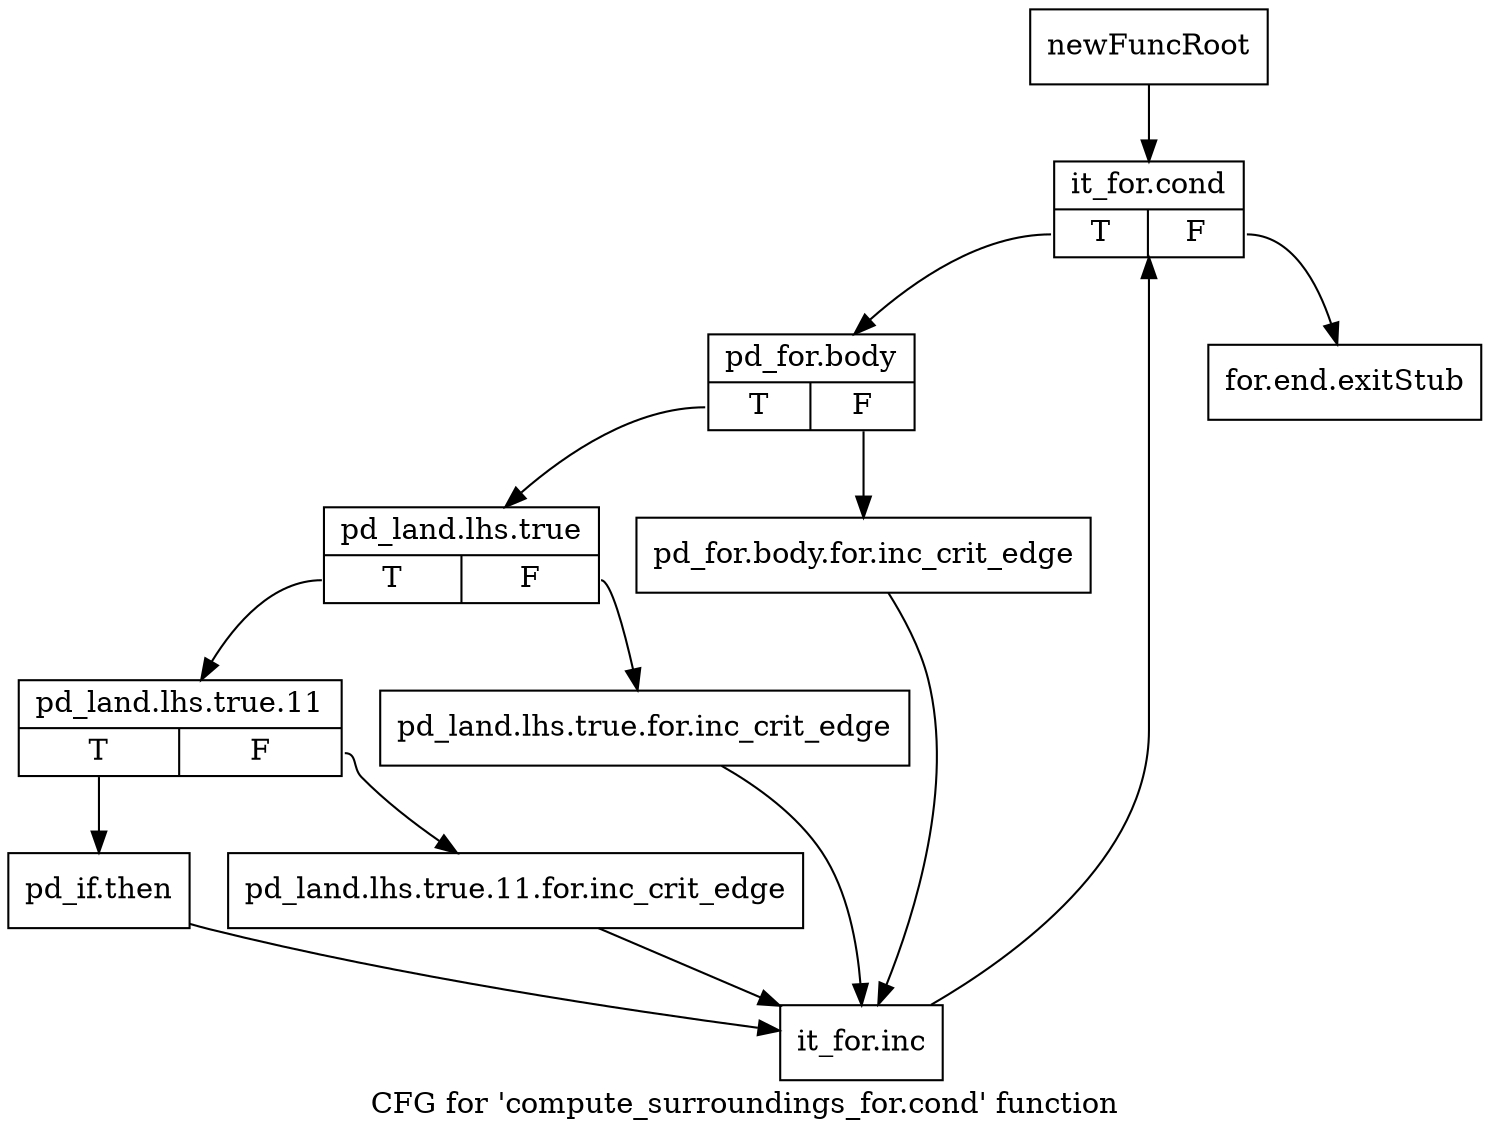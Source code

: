 digraph "CFG for 'compute_surroundings_for.cond' function" {
	label="CFG for 'compute_surroundings_for.cond' function";

	Node0x47a8100 [shape=record,label="{newFuncRoot}"];
	Node0x47a8100 -> Node0x47a8a40;
	Node0x47a89f0 [shape=record,label="{for.end.exitStub}"];
	Node0x47a8a40 [shape=record,label="{it_for.cond|{<s0>T|<s1>F}}"];
	Node0x47a8a40:s0 -> Node0x47a8a90;
	Node0x47a8a40:s1 -> Node0x47a89f0;
	Node0x47a8a90 [shape=record,label="{pd_for.body|{<s0>T|<s1>F}}"];
	Node0x47a8a90:s0 -> Node0x47a8b30;
	Node0x47a8a90:s1 -> Node0x47a8ae0;
	Node0x47a8ae0 [shape=record,label="{pd_for.body.for.inc_crit_edge}"];
	Node0x47a8ae0 -> Node0x47a8cc0;
	Node0x47a8b30 [shape=record,label="{pd_land.lhs.true|{<s0>T|<s1>F}}"];
	Node0x47a8b30:s0 -> Node0x47a8bd0;
	Node0x47a8b30:s1 -> Node0x47a8b80;
	Node0x47a8b80 [shape=record,label="{pd_land.lhs.true.for.inc_crit_edge}"];
	Node0x47a8b80 -> Node0x47a8cc0;
	Node0x47a8bd0 [shape=record,label="{pd_land.lhs.true.11|{<s0>T|<s1>F}}"];
	Node0x47a8bd0:s0 -> Node0x47a8c70;
	Node0x47a8bd0:s1 -> Node0x47a8c20;
	Node0x47a8c20 [shape=record,label="{pd_land.lhs.true.11.for.inc_crit_edge}"];
	Node0x47a8c20 -> Node0x47a8cc0;
	Node0x47a8c70 [shape=record,label="{pd_if.then}"];
	Node0x47a8c70 -> Node0x47a8cc0;
	Node0x47a8cc0 [shape=record,label="{it_for.inc}"];
	Node0x47a8cc0 -> Node0x47a8a40;
}
